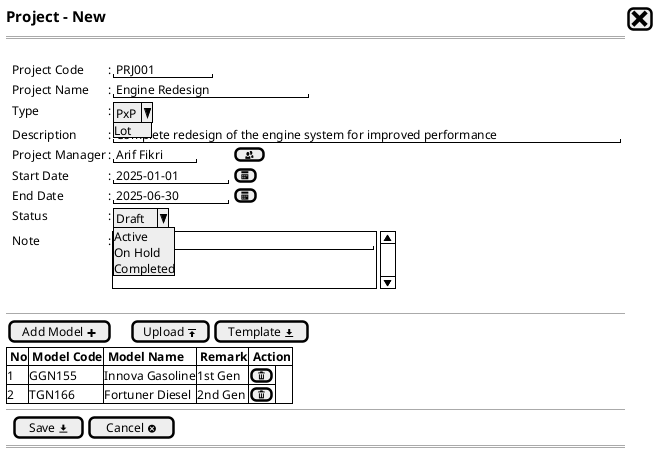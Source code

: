 @startsalt
{
  <size:15><b>Project - New|[<size:25><&x>]|*
  ==
  .
  {
    .|Project Code       |: |"PRJ001      "|*
    .|Project Name       |: |"Engine Redesign         "|*
    .|Type               |: |{| ^PxP^Lot^ }|* 
    .|Description        |: |"Complete redesign of the engine system for improved performance"|*
    .|Project Manager    |: |"Arif Fikri"|[ <&people>]|*
    .|Start Date         |: |"  2025-01-01  "|[<&calendar>]|*
    .|End Date           |: |"  2025-06-30  "|[<&calendar>]|*
    .|Status             |: |{| ^Draft^Active^On Hold^Completed^ }|*
    .|Note               |: {SI|"                                "
    .
    .|}*
  }
  .
  --
  {
    [Add Model <&plus>]|.|.|.|[Upload <&data-transfer-upload>]| [Template <&data-transfer-download>]|*
  }
  {#
    |<b> No |<b> Model Code |<b> Model Name     |<b> Remark |<b> Action |*|*|*|*
    | 1     | GGN155        | Innova Gasoline   | 1st Gen   | [<&trash>]|*
    | 2     | TGN166        | Fortuner Diesel   | 2nd Gen   | [<&trash>]|*
  }
  --
  {
  .|[ Save <&data-transfer-download>] |  [Cancel <&circle-x> ]|*
  }
==
}
@endsalt